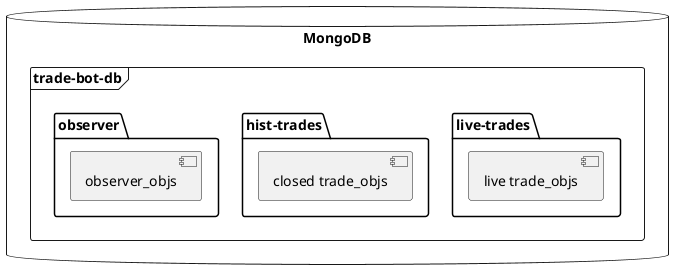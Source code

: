@startuml


database "MongoDB" {
    frame "trade-bot-db" {
        folder "live-trades" {
            [live trade_objs]
        }
        folder "hist-trades" {
            [closed trade_objs]
        }
        folder "observer" {
            [observer_objs]
        }
    }
}

@enduml